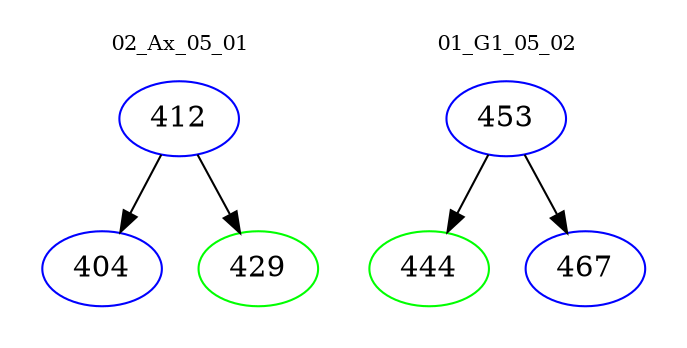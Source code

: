 digraph{
subgraph cluster_0 {
color = white
label = "02_Ax_05_01";
fontsize=10;
T0_412 [label="412", color="blue"]
T0_412 -> T0_404 [color="black"]
T0_404 [label="404", color="blue"]
T0_412 -> T0_429 [color="black"]
T0_429 [label="429", color="green"]
}
subgraph cluster_1 {
color = white
label = "01_G1_05_02";
fontsize=10;
T1_453 [label="453", color="blue"]
T1_453 -> T1_444 [color="black"]
T1_444 [label="444", color="green"]
T1_453 -> T1_467 [color="black"]
T1_467 [label="467", color="blue"]
}
}
